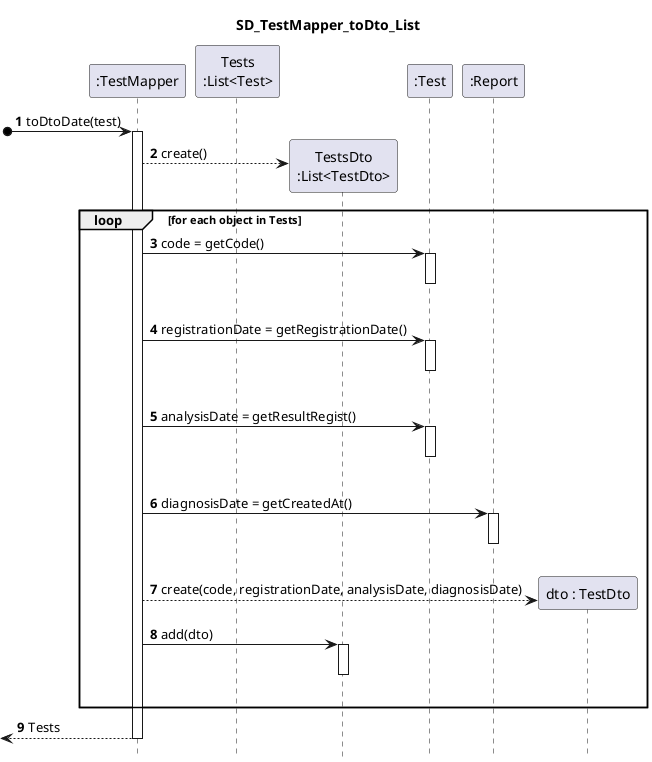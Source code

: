 @startuml
autonumber
hide footbox
title SD_TestMapper_toDto_List

participant ":TestMapper" as MAPPER
participant "Tests\n:List<Test>" as TESTLIST
participant "TestsDto\n:List<TestDto>" as TESTLISTDTO
participant ":Test" as TEST
participant ":Report" as REPORT
participant "dto : TestDto" as TESTDTO


[o->     MAPPER : toDtoDate(test)
activate MAPPER

MAPPER --> TESTLISTDTO** : create()
loop for each object in Tests
MAPPER -> TEST : code = getCode()
activate TEST
|||
deactivate TEST

MAPPER -> TEST : registrationDate = getRegistrationDate()
activate TEST
|||
deactivate TEST

MAPPER -> TEST : analysisDate = getResultRegist()
activate TEST
|||
deactivate TEST

MAPPER -> REPORT : diagnosisDate = getCreatedAt()
activate REPORT
|||
deactivate REPORT

MAPPER --> TESTDTO** : create(code, registrationDate, analysisDate, diagnosisDate)

MAPPER -> TESTLISTDTO : add(dto)
activate TESTLISTDTO
|||
deactivate TESTLISTDTO
end

[<--     MAPPER : Tests
deactivate MAPPER
@enduml